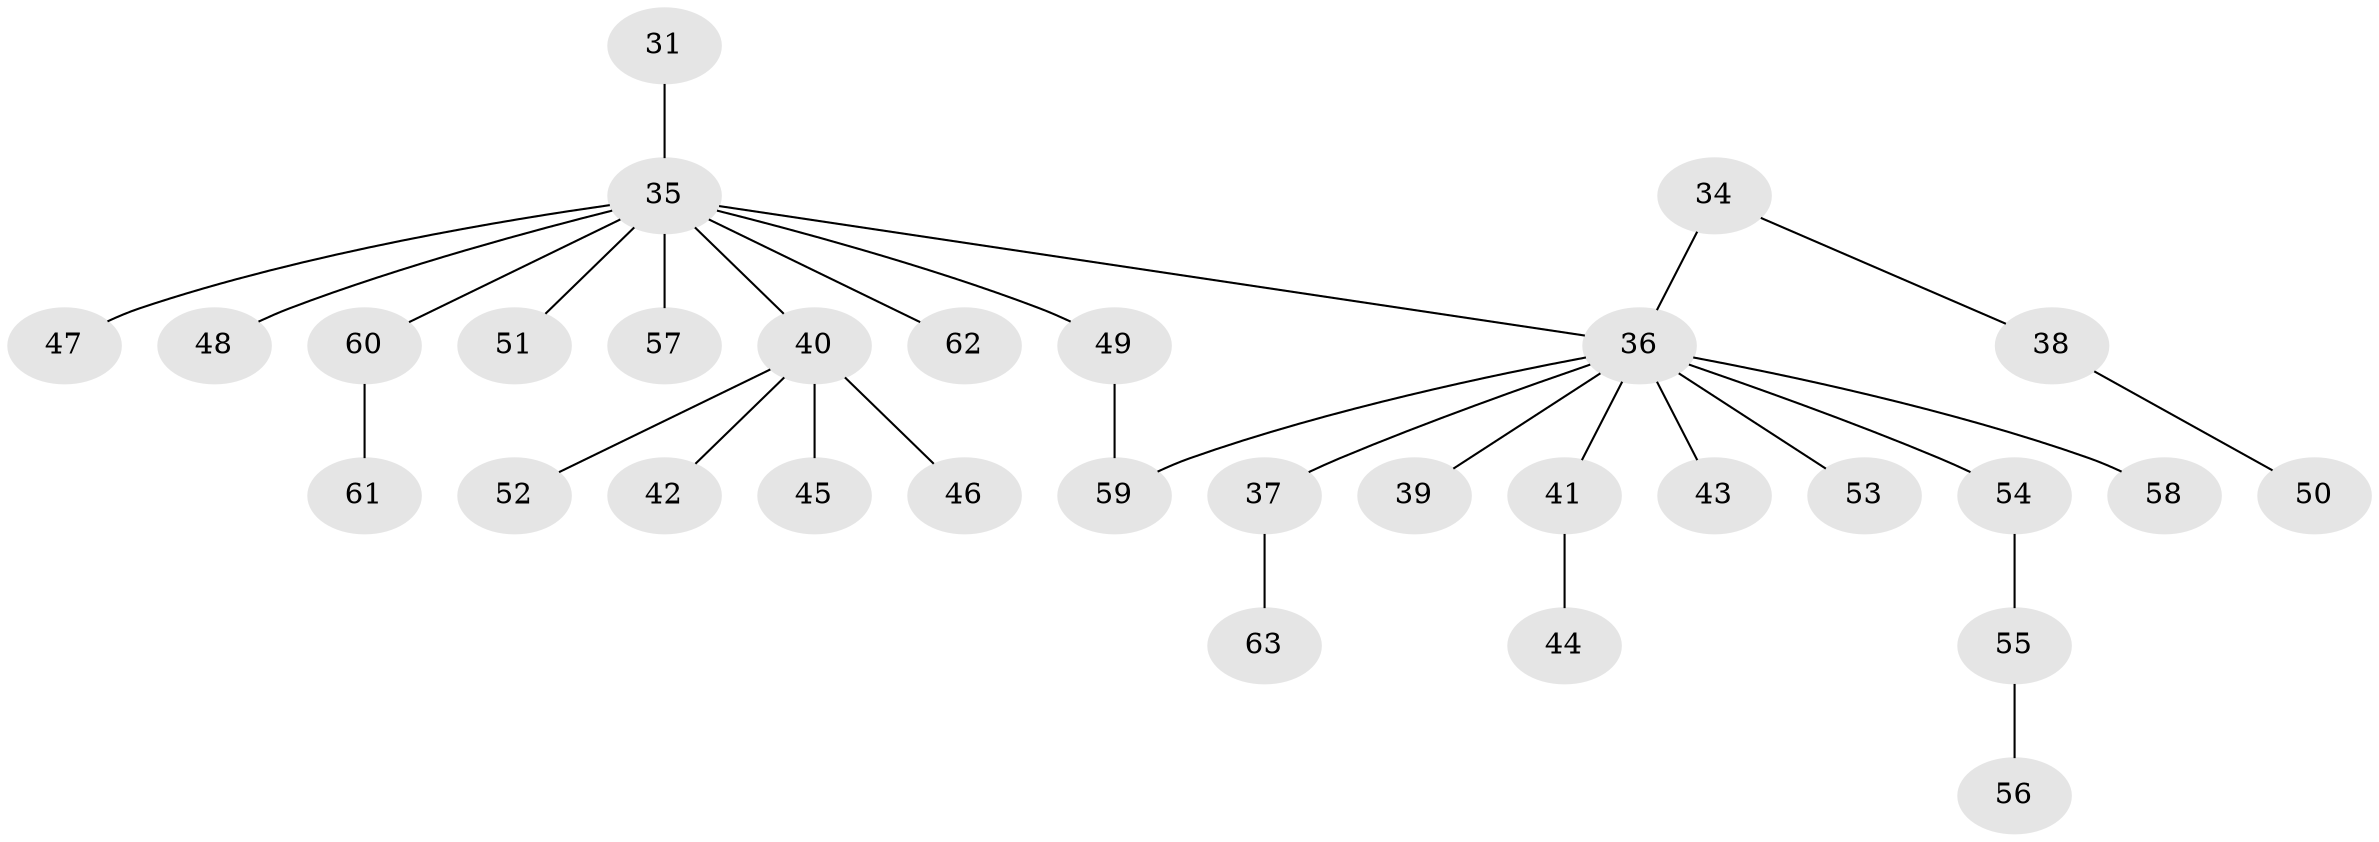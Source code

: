 // original degree distribution, {4: 0.09523809523809523, 6: 0.015873015873015872, 5: 0.015873015873015872, 3: 0.12698412698412698, 2: 0.31746031746031744, 1: 0.42857142857142855}
// Generated by graph-tools (version 1.1) at 2025/42/03/09/25 04:42:20]
// undirected, 31 vertices, 31 edges
graph export_dot {
graph [start="1"]
  node [color=gray90,style=filled];
  31;
  34;
  35 [super="+3+4+11+20+21+27+33"];
  36 [super="+32"];
  37 [super="+13"];
  38;
  39;
  40 [super="+25"];
  41;
  42;
  43;
  44;
  45;
  46;
  47;
  48;
  49;
  50;
  51;
  52;
  53;
  54;
  55;
  56;
  57;
  58;
  59;
  60;
  61;
  62;
  63;
  31 -- 35;
  34 -- 38;
  34 -- 36;
  35 -- 48;
  35 -- 49;
  35 -- 60;
  35 -- 57;
  35 -- 62;
  35 -- 40;
  35 -- 36;
  35 -- 47;
  35 -- 51;
  36 -- 37;
  36 -- 39;
  36 -- 41;
  36 -- 43;
  36 -- 53;
  36 -- 54;
  36 -- 58;
  36 -- 59;
  37 -- 63;
  38 -- 50;
  40 -- 45;
  40 -- 52;
  40 -- 42;
  40 -- 46;
  41 -- 44;
  49 -- 59;
  54 -- 55;
  55 -- 56;
  60 -- 61;
}
